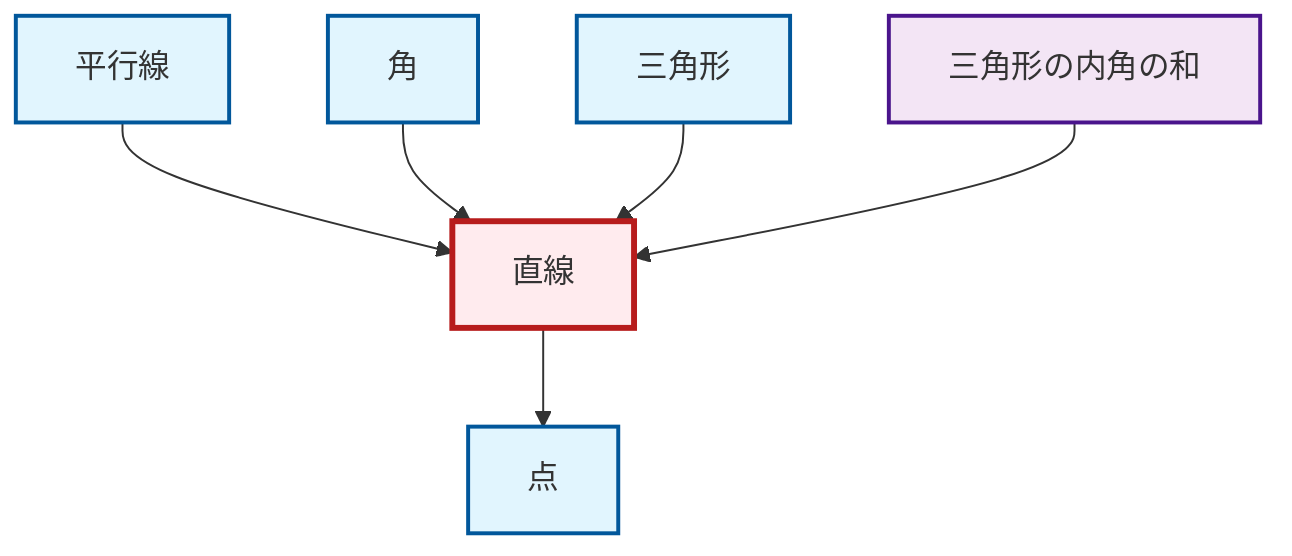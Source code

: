 graph TD
    classDef definition fill:#e1f5fe,stroke:#01579b,stroke-width:2px
    classDef theorem fill:#f3e5f5,stroke:#4a148c,stroke-width:2px
    classDef axiom fill:#fff3e0,stroke:#e65100,stroke-width:2px
    classDef example fill:#e8f5e9,stroke:#1b5e20,stroke-width:2px
    classDef current fill:#ffebee,stroke:#b71c1c,stroke-width:3px
    thm-angle-sum-triangle["三角形の内角の和"]:::theorem
    def-point["点"]:::definition
    def-line["直線"]:::definition
    def-angle["角"]:::definition
    def-parallel["平行線"]:::definition
    def-triangle["三角形"]:::definition
    def-line --> def-point
    def-parallel --> def-line
    def-angle --> def-line
    def-triangle --> def-line
    thm-angle-sum-triangle --> def-line
    class def-line current